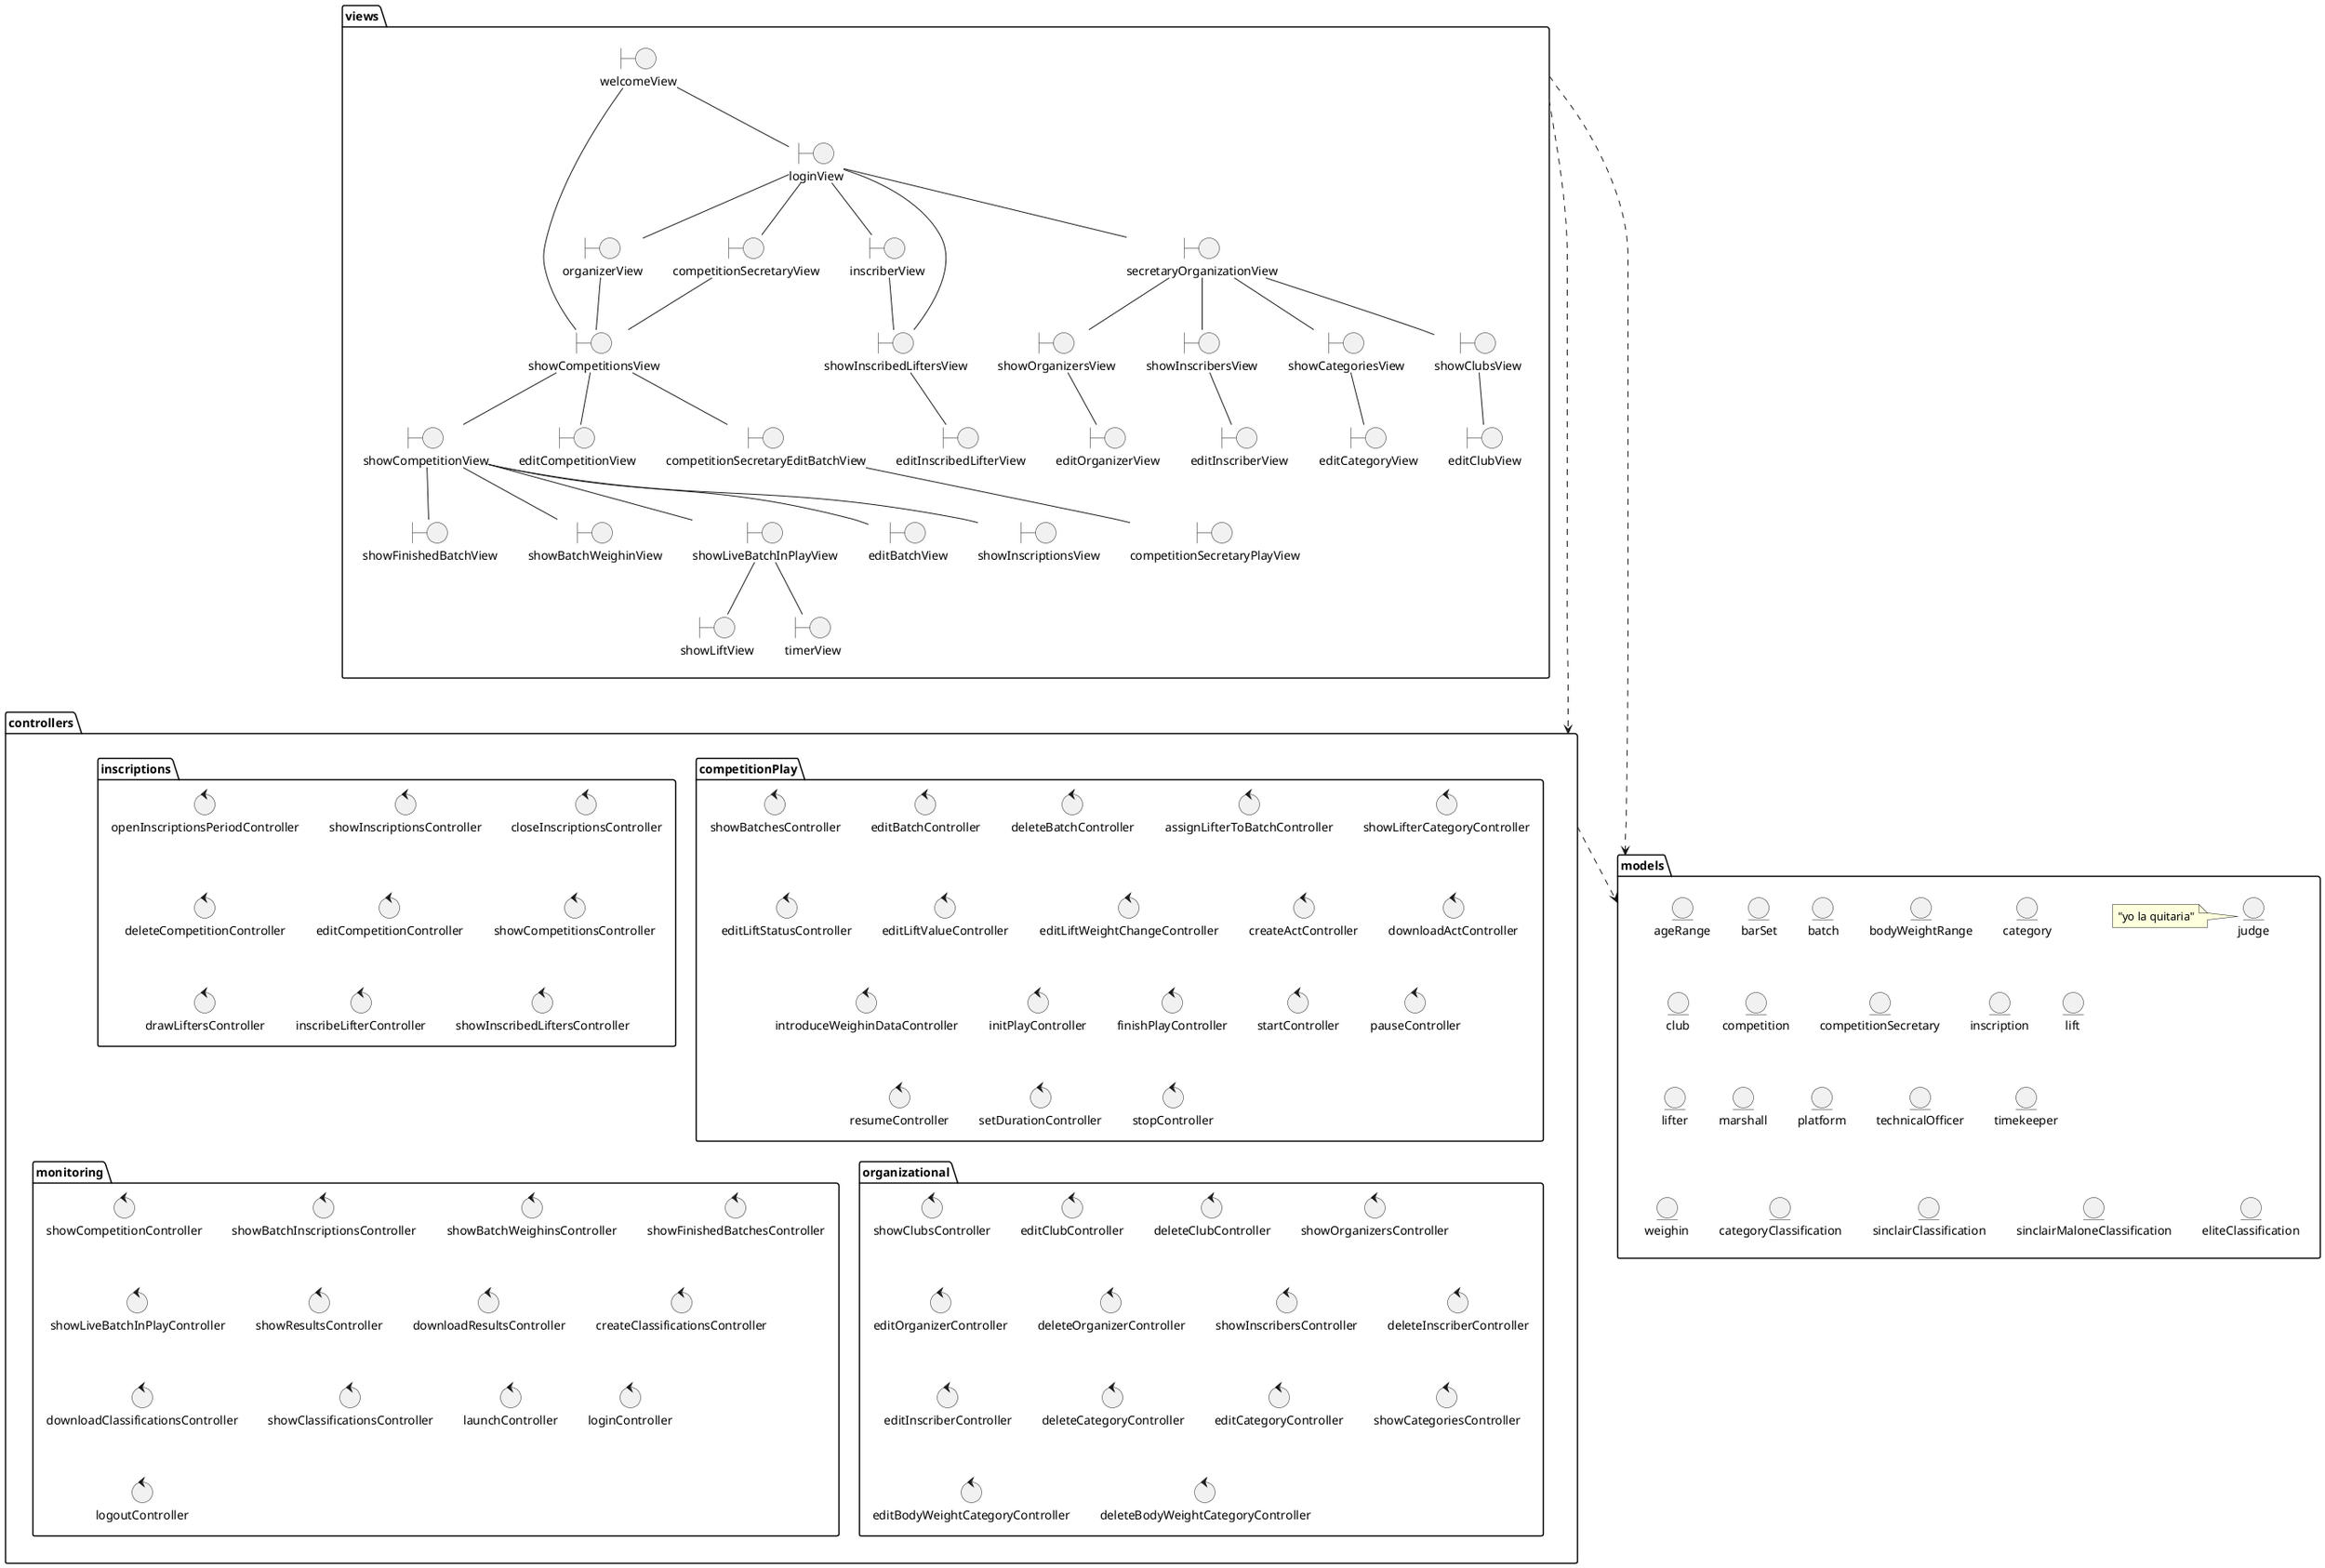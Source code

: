 @startuml

'top to bottom direction

package views {
  boundary showCompetitionsView
  boundary showCompetitionView

  boundary showInscriptionsView
  boundary showFinishedBatchView
  boundary showBatchWeighinView
  boundary showLiveBatchInPlayView

  boundary loginView

  showCompetitionsView -- showCompetitionView
  showCompetitionView -- showInscriptionsView
  showCompetitionView -- showFinishedBatchView
  showCompetitionView -- showBatchWeighinView
  showCompetitionView -- showLiveBatchInPlayView


  boundary showCategoriesView
  boundary editCategoryView


  boundary showClubsView
  boundary editClubView


  boundary showOrganizersView
  boundary editOrganizerView

  boundary showInscribersView
  boundary editInscriberView


  boundary showInscribedLiftersView

  boundary editCompetitionView


  boundary editBatchView

  boundary showLiftView
  boundary timerView

  boundary welcomeView

  welcomeView -- showCompetitionsView

  boundary loginView

  welcomeView -- loginView

  boundary secretaryOrganizationView

  loginView -- secretaryOrganizationView

  secretaryOrganizationView -- showInscribersView
  secretaryOrganizationView -- showCategoriesView
  secretaryOrganizationView -- showOrganizersView
  secretaryOrganizationView -- showClubsView

  showClubsView -- editClubView
  showOrganizersView -- editOrganizerView
  showInscribersView -- editInscriberView
  showCategoriesView -- editCategoryView

  boundary editInscribedLifterView
  loginView -- showInscribedLiftersView
  showInscribedLiftersView -- editInscribedLifterView


  boundary inscriberView
  loginView -- inscriberView
  inscriberView -- showInscribedLiftersView

  boundary organizerView
  loginView -- organizerView
  organizerView -- showCompetitionsView
  showCompetitionsView -- editCompetitionView

  boundary competitionSecretaryView
  boundary competitionSecretaryEditBatchView
  boundary competitionSecretaryPlayView

  loginView -- competitionSecretaryView
  competitionSecretaryView -- showCompetitionsView



  showCompetitionsView -- competitionSecretaryEditBatchView
  competitionSecretaryEditBatchView -- competitionSecretaryPlayView

  showLiveBatchInPlayView -- showLiftView
  showLiveBatchInPlayView -- timerView

  showCompetitionView -- editBatchView
}

package controllers {

  package competitionPlay {
      control showBatchesController
      control editBatchController
      control deleteBatchController

        control assignLifterToBatchController

      control showLifterCategoryController
      control editLiftStatusController
      control editLiftValueController
      control editLiftWeightChangeController
      control createActController
      control downloadActController
      control introduceWeighinDataController
      control initPlayController
      control finishPlayController


            control startController
            control pauseController
            control resumeController
            control setDurationController
            control stopController

  }

  package inscriptions {
    control openInscriptionsPeriodController
    control showInscriptionsController
    control closeInscriptionsController
    control deleteCompetitionController
    control editCompetitionController
    control showCompetitionsController
    control drawLiftersController
    control inscribeLifterController
    control showInscribedLiftersController
  }



  package organizational {
    control showClubsController
    control editClubController
    control deleteClubController
    control showOrganizersController
    control editOrganizerController
    control deleteOrganizerController
    control showInscribersController
    control deleteInscriberController
    control editInscriberController
    control deleteCategoryController
    control editCategoryController
    control showCategoriesController
    control editBodyWeightCategoryController
    control deleteBodyWeightCategoryController
  }


package monitoring {
  control showCompetitionController
  control showBatchInscriptionsController
  control showBatchWeighinsController
  control showFinishedBatchesController
  control showLiveBatchInPlayController
  control showResultsController
  control downloadResultsController
  control showCompetitionsController
  control createClassificationsController
  control downloadClassificationsController
  control showClassificationsController

    control launchController
    control loginController
    control logoutController
}

}

package models {
    entity ageRange
    entity barSet
    entity batch
    entity bodyWeightRange
    entity category
    entity club
    entity competition
    entity competitionSecretary
    entity inscription
    entity judge
    note left of judge: "yo la quitaria"
    entity lift
    entity lifter
    entity marshall
    entity platform
    entity technicalOfficer
    entity timekeeper
    entity weighin
    entity categoryClassification
    entity sinclairClassification
    entity sinclairMaloneClassification
    entity eliteClassification
}

views ........> controllers
views ..> models
controllers ..> models

@enduml